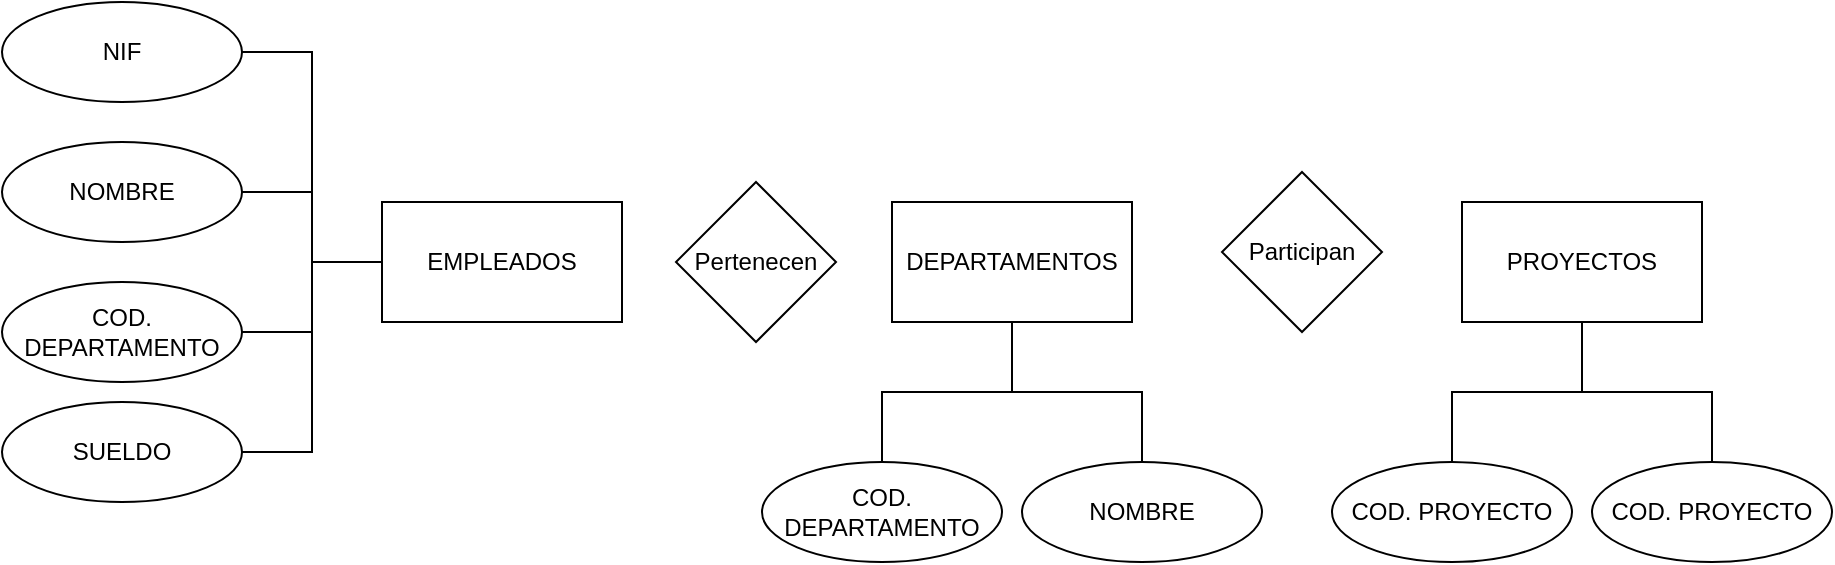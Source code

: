 <mxfile version="15.5.2" type="github">
  <diagram id="h84aJa1zQH50LJgbbpJi" name="Page-1">
    <mxGraphModel dx="2249" dy="800" grid="1" gridSize="10" guides="1" tooltips="1" connect="1" arrows="1" fold="1" page="1" pageScale="1" pageWidth="827" pageHeight="1169" math="0" shadow="0">
      <root>
        <mxCell id="0" />
        <mxCell id="1" parent="0" />
        <mxCell id="T_Lt9FC1cP9iMAVXBgN5-1" value="DEPARTAMENTOS" style="rounded=0;whiteSpace=wrap;html=1;" parent="1" vertex="1">
          <mxGeometry x="325" y="240" width="120" height="60" as="geometry" />
        </mxCell>
        <mxCell id="T_Lt9FC1cP9iMAVXBgN5-2" value="PROYECTOS" style="rounded=0;whiteSpace=wrap;html=1;" parent="1" vertex="1">
          <mxGeometry x="610" y="240" width="120" height="60" as="geometry" />
        </mxCell>
        <mxCell id="T_Lt9FC1cP9iMAVXBgN5-3" value="EMPLEADOS" style="rounded=0;whiteSpace=wrap;html=1;" parent="1" vertex="1">
          <mxGeometry x="70" y="240" width="120" height="60" as="geometry" />
        </mxCell>
        <mxCell id="KLaK1ddRfHIB_oE3SK-F-9" style="edgeStyle=orthogonalEdgeStyle;rounded=0;orthogonalLoop=1;jettySize=auto;html=1;entryX=0;entryY=0.5;entryDx=0;entryDy=0;endArrow=none;endFill=0;" edge="1" parent="1" source="T_Lt9FC1cP9iMAVXBgN5-4" target="T_Lt9FC1cP9iMAVXBgN5-3">
          <mxGeometry relative="1" as="geometry" />
        </mxCell>
        <mxCell id="T_Lt9FC1cP9iMAVXBgN5-4" value="NIF" style="ellipse;whiteSpace=wrap;html=1;" parent="1" vertex="1">
          <mxGeometry x="-120" y="140" width="120" height="50" as="geometry" />
        </mxCell>
        <mxCell id="KLaK1ddRfHIB_oE3SK-F-10" style="edgeStyle=orthogonalEdgeStyle;rounded=0;orthogonalLoop=1;jettySize=auto;html=1;endArrow=none;endFill=0;" edge="1" parent="1" source="T_Lt9FC1cP9iMAVXBgN5-5" target="T_Lt9FC1cP9iMAVXBgN5-3">
          <mxGeometry relative="1" as="geometry" />
        </mxCell>
        <mxCell id="T_Lt9FC1cP9iMAVXBgN5-5" value="NOMBRE" style="ellipse;whiteSpace=wrap;html=1;" parent="1" vertex="1">
          <mxGeometry x="-120" y="210" width="120" height="50" as="geometry" />
        </mxCell>
        <mxCell id="KLaK1ddRfHIB_oE3SK-F-11" style="edgeStyle=orthogonalEdgeStyle;rounded=0;orthogonalLoop=1;jettySize=auto;html=1;endArrow=none;endFill=0;" edge="1" parent="1" source="T_Lt9FC1cP9iMAVXBgN5-6" target="T_Lt9FC1cP9iMAVXBgN5-3">
          <mxGeometry relative="1" as="geometry" />
        </mxCell>
        <mxCell id="T_Lt9FC1cP9iMAVXBgN5-6" value="COD. DEPARTAMENTO" style="ellipse;whiteSpace=wrap;html=1;" parent="1" vertex="1">
          <mxGeometry x="-120" y="280" width="120" height="50" as="geometry" />
        </mxCell>
        <mxCell id="KLaK1ddRfHIB_oE3SK-F-12" style="edgeStyle=orthogonalEdgeStyle;rounded=0;orthogonalLoop=1;jettySize=auto;html=1;entryX=0;entryY=0.5;entryDx=0;entryDy=0;endArrow=none;endFill=0;" edge="1" parent="1" source="T_Lt9FC1cP9iMAVXBgN5-7" target="T_Lt9FC1cP9iMAVXBgN5-3">
          <mxGeometry relative="1" as="geometry" />
        </mxCell>
        <mxCell id="T_Lt9FC1cP9iMAVXBgN5-7" value="SUELDO" style="ellipse;whiteSpace=wrap;html=1;" parent="1" vertex="1">
          <mxGeometry x="-120" y="340" width="120" height="50" as="geometry" />
        </mxCell>
        <mxCell id="KLaK1ddRfHIB_oE3SK-F-13" style="edgeStyle=orthogonalEdgeStyle;rounded=0;orthogonalLoop=1;jettySize=auto;html=1;entryX=0.5;entryY=1;entryDx=0;entryDy=0;endArrow=none;endFill=0;" edge="1" parent="1" source="T_Lt9FC1cP9iMAVXBgN5-19" target="T_Lt9FC1cP9iMAVXBgN5-1">
          <mxGeometry relative="1" as="geometry" />
        </mxCell>
        <mxCell id="T_Lt9FC1cP9iMAVXBgN5-19" value="COD. DEPARTAMENTO" style="ellipse;whiteSpace=wrap;html=1;" parent="1" vertex="1">
          <mxGeometry x="260" y="370" width="120" height="50" as="geometry" />
        </mxCell>
        <mxCell id="KLaK1ddRfHIB_oE3SK-F-14" style="edgeStyle=orthogonalEdgeStyle;rounded=0;orthogonalLoop=1;jettySize=auto;html=1;entryX=0.5;entryY=1;entryDx=0;entryDy=0;endArrow=none;endFill=0;" edge="1" parent="1" source="T_Lt9FC1cP9iMAVXBgN5-20" target="T_Lt9FC1cP9iMAVXBgN5-1">
          <mxGeometry relative="1" as="geometry" />
        </mxCell>
        <mxCell id="T_Lt9FC1cP9iMAVXBgN5-20" value="NOMBRE" style="ellipse;whiteSpace=wrap;html=1;" parent="1" vertex="1">
          <mxGeometry x="390" y="370" width="120" height="50" as="geometry" />
        </mxCell>
        <mxCell id="KLaK1ddRfHIB_oE3SK-F-15" style="edgeStyle=orthogonalEdgeStyle;rounded=0;orthogonalLoop=1;jettySize=auto;html=1;entryX=0.5;entryY=1;entryDx=0;entryDy=0;endArrow=none;endFill=0;" edge="1" parent="1" source="T_Lt9FC1cP9iMAVXBgN5-21" target="T_Lt9FC1cP9iMAVXBgN5-2">
          <mxGeometry relative="1" as="geometry" />
        </mxCell>
        <mxCell id="T_Lt9FC1cP9iMAVXBgN5-21" value="COD. PROYECTO" style="ellipse;whiteSpace=wrap;html=1;" parent="1" vertex="1">
          <mxGeometry x="545" y="370" width="120" height="50" as="geometry" />
        </mxCell>
        <mxCell id="KLaK1ddRfHIB_oE3SK-F-16" style="edgeStyle=orthogonalEdgeStyle;rounded=0;orthogonalLoop=1;jettySize=auto;html=1;endArrow=none;endFill=0;" edge="1" parent="1" source="T_Lt9FC1cP9iMAVXBgN5-22" target="T_Lt9FC1cP9iMAVXBgN5-2">
          <mxGeometry relative="1" as="geometry" />
        </mxCell>
        <mxCell id="T_Lt9FC1cP9iMAVXBgN5-22" value="COD. PROYECTO" style="ellipse;whiteSpace=wrap;html=1;" parent="1" vertex="1">
          <mxGeometry x="675" y="370" width="120" height="50" as="geometry" />
        </mxCell>
        <mxCell id="KLaK1ddRfHIB_oE3SK-F-5" value="Participan" style="rhombus;whiteSpace=wrap;html=1;" vertex="1" parent="1">
          <mxGeometry x="490" y="225" width="80" height="80" as="geometry" />
        </mxCell>
        <mxCell id="KLaK1ddRfHIB_oE3SK-F-7" value="Pertenecen" style="rhombus;whiteSpace=wrap;html=1;" vertex="1" parent="1">
          <mxGeometry x="217" y="230" width="80" height="80" as="geometry" />
        </mxCell>
      </root>
    </mxGraphModel>
  </diagram>
</mxfile>
